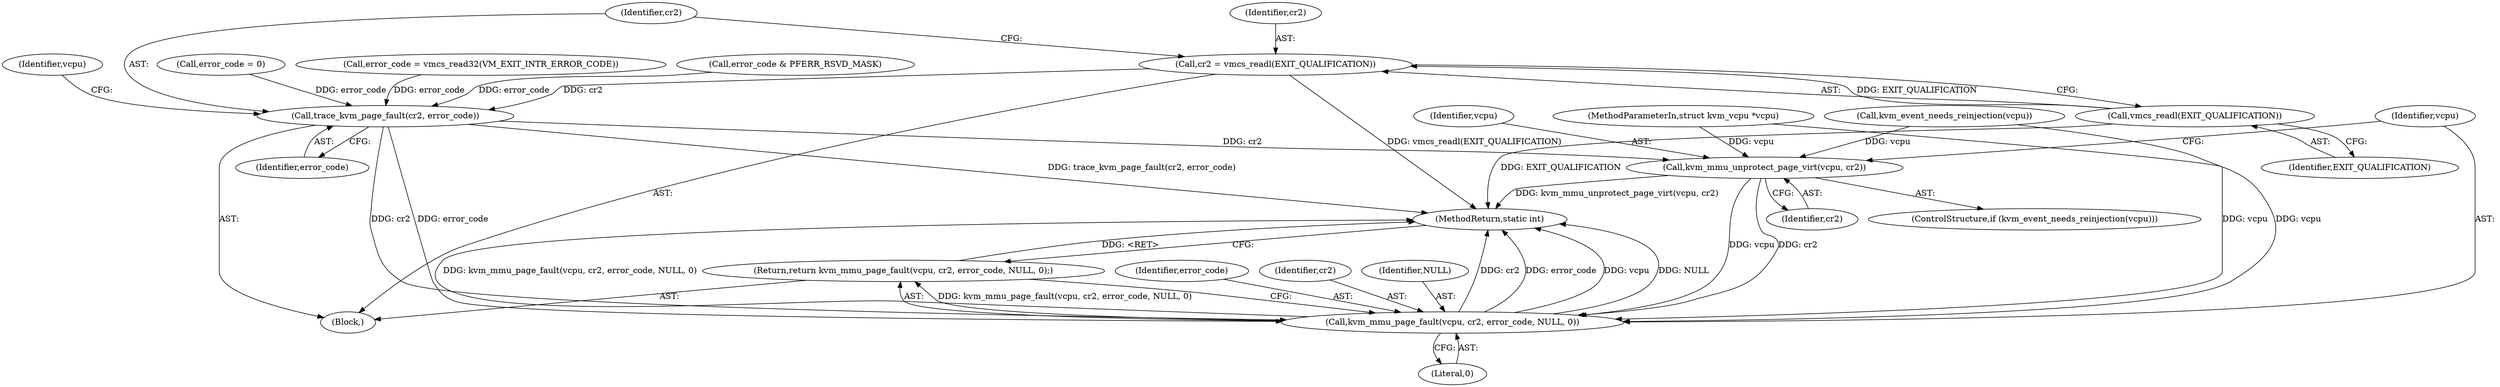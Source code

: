 digraph "0_linux_ef85b67385436ddc1998f45f1d6a210f935b3388@API" {
"1000275" [label="(Call,cr2 = vmcs_readl(EXIT_QUALIFICATION))"];
"1000277" [label="(Call,vmcs_readl(EXIT_QUALIFICATION))"];
"1000279" [label="(Call,trace_kvm_page_fault(cr2, error_code))"];
"1000285" [label="(Call,kvm_mmu_unprotect_page_virt(vcpu, cr2))"];
"1000289" [label="(Call,kvm_mmu_page_fault(vcpu, cr2, error_code, NULL, 0))"];
"1000288" [label="(Return,return kvm_mmu_page_fault(vcpu, cr2, error_code, NULL, 0);)"];
"1000283" [label="(Call,kvm_event_needs_reinjection(vcpu))"];
"1000277" [label="(Call,vmcs_readl(EXIT_QUALIFICATION))"];
"1000276" [label="(Identifier,cr2)"];
"1000294" [label="(Literal,0)"];
"1000282" [label="(ControlStructure,if (kvm_event_needs_reinjection(vcpu)))"];
"1000107" [label="(MethodParameterIn,struct kvm_vcpu *vcpu)"];
"1000288" [label="(Return,return kvm_mmu_page_fault(vcpu, cr2, error_code, NULL, 0);)"];
"1000281" [label="(Identifier,error_code)"];
"1000290" [label="(Identifier,vcpu)"];
"1000292" [label="(Identifier,error_code)"];
"1000291" [label="(Identifier,cr2)"];
"1000286" [label="(Identifier,vcpu)"];
"1000205" [label="(Call,error_code & PFERR_RSVD_MASK)"];
"1000284" [label="(Identifier,vcpu)"];
"1000280" [label="(Identifier,cr2)"];
"1000454" [label="(MethodReturn,static int)"];
"1000184" [label="(Call,error_code = 0)"];
"1000275" [label="(Call,cr2 = vmcs_readl(EXIT_QUALIFICATION))"];
"1000285" [label="(Call,kvm_mmu_unprotect_page_virt(vcpu, cr2))"];
"1000272" [label="(Block,)"];
"1000191" [label="(Call,error_code = vmcs_read32(VM_EXIT_INTR_ERROR_CODE))"];
"1000287" [label="(Identifier,cr2)"];
"1000293" [label="(Identifier,NULL)"];
"1000278" [label="(Identifier,EXIT_QUALIFICATION)"];
"1000279" [label="(Call,trace_kvm_page_fault(cr2, error_code))"];
"1000289" [label="(Call,kvm_mmu_page_fault(vcpu, cr2, error_code, NULL, 0))"];
"1000275" -> "1000272"  [label="AST: "];
"1000275" -> "1000277"  [label="CFG: "];
"1000276" -> "1000275"  [label="AST: "];
"1000277" -> "1000275"  [label="AST: "];
"1000280" -> "1000275"  [label="CFG: "];
"1000275" -> "1000454"  [label="DDG: vmcs_readl(EXIT_QUALIFICATION)"];
"1000277" -> "1000275"  [label="DDG: EXIT_QUALIFICATION"];
"1000275" -> "1000279"  [label="DDG: cr2"];
"1000277" -> "1000278"  [label="CFG: "];
"1000278" -> "1000277"  [label="AST: "];
"1000277" -> "1000454"  [label="DDG: EXIT_QUALIFICATION"];
"1000279" -> "1000272"  [label="AST: "];
"1000279" -> "1000281"  [label="CFG: "];
"1000280" -> "1000279"  [label="AST: "];
"1000281" -> "1000279"  [label="AST: "];
"1000284" -> "1000279"  [label="CFG: "];
"1000279" -> "1000454"  [label="DDG: trace_kvm_page_fault(cr2, error_code)"];
"1000184" -> "1000279"  [label="DDG: error_code"];
"1000205" -> "1000279"  [label="DDG: error_code"];
"1000191" -> "1000279"  [label="DDG: error_code"];
"1000279" -> "1000285"  [label="DDG: cr2"];
"1000279" -> "1000289"  [label="DDG: cr2"];
"1000279" -> "1000289"  [label="DDG: error_code"];
"1000285" -> "1000282"  [label="AST: "];
"1000285" -> "1000287"  [label="CFG: "];
"1000286" -> "1000285"  [label="AST: "];
"1000287" -> "1000285"  [label="AST: "];
"1000290" -> "1000285"  [label="CFG: "];
"1000285" -> "1000454"  [label="DDG: kvm_mmu_unprotect_page_virt(vcpu, cr2)"];
"1000283" -> "1000285"  [label="DDG: vcpu"];
"1000107" -> "1000285"  [label="DDG: vcpu"];
"1000285" -> "1000289"  [label="DDG: vcpu"];
"1000285" -> "1000289"  [label="DDG: cr2"];
"1000289" -> "1000288"  [label="AST: "];
"1000289" -> "1000294"  [label="CFG: "];
"1000290" -> "1000289"  [label="AST: "];
"1000291" -> "1000289"  [label="AST: "];
"1000292" -> "1000289"  [label="AST: "];
"1000293" -> "1000289"  [label="AST: "];
"1000294" -> "1000289"  [label="AST: "];
"1000288" -> "1000289"  [label="CFG: "];
"1000289" -> "1000454"  [label="DDG: cr2"];
"1000289" -> "1000454"  [label="DDG: error_code"];
"1000289" -> "1000454"  [label="DDG: vcpu"];
"1000289" -> "1000454"  [label="DDG: NULL"];
"1000289" -> "1000454"  [label="DDG: kvm_mmu_page_fault(vcpu, cr2, error_code, NULL, 0)"];
"1000289" -> "1000288"  [label="DDG: kvm_mmu_page_fault(vcpu, cr2, error_code, NULL, 0)"];
"1000283" -> "1000289"  [label="DDG: vcpu"];
"1000107" -> "1000289"  [label="DDG: vcpu"];
"1000288" -> "1000272"  [label="AST: "];
"1000454" -> "1000288"  [label="CFG: "];
"1000288" -> "1000454"  [label="DDG: <RET>"];
}
